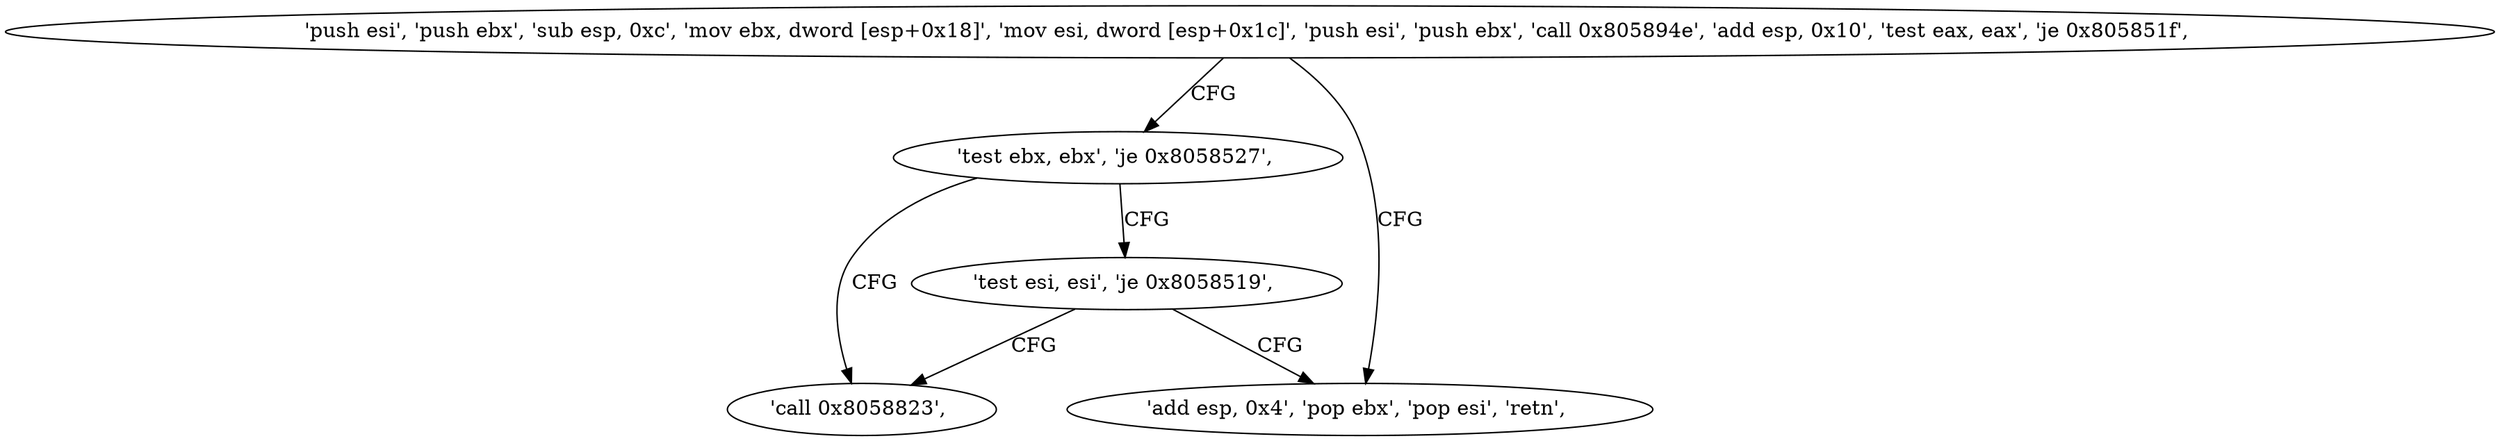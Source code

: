 digraph "func" {
"134579454" [label = "'push esi', 'push ebx', 'sub esp, 0xc', 'mov ebx, dword [esp+0x18]', 'mov esi, dword [esp+0x1c]', 'push esi', 'push ebx', 'call 0x805894e', 'add esp, 0x10', 'test eax, eax', 'je 0x805851f', " ]
"134579487" [label = "'test ebx, ebx', 'je 0x8058527', " ]
"134579481" [label = "'add esp, 0x4', 'pop ebx', 'pop esi', 'retn', " ]
"134579495" [label = "'call 0x8058823', " ]
"134579491" [label = "'test esi, esi', 'je 0x8058519', " ]
"134579454" -> "134579487" [ label = "CFG" ]
"134579454" -> "134579481" [ label = "CFG" ]
"134579487" -> "134579495" [ label = "CFG" ]
"134579487" -> "134579491" [ label = "CFG" ]
"134579491" -> "134579481" [ label = "CFG" ]
"134579491" -> "134579495" [ label = "CFG" ]
}

